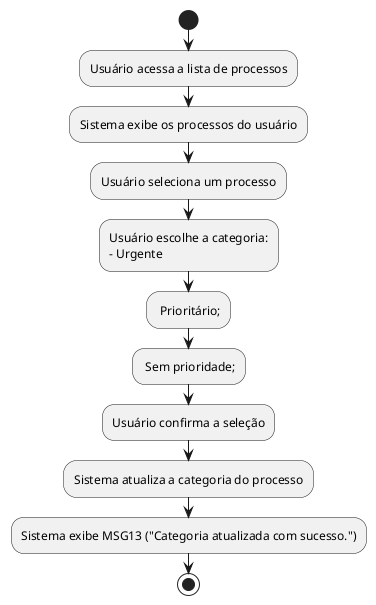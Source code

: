@startuml
start

:Usuário acessa a lista de processos;
:Sistema exibe os processos do usuário;
:Usuário seleciona um processo;
:Usuário escolhe a categoria:
- Urgente;
- Prioritário;
- Sem prioridade;
:Usuário confirma a seleção;
:Sistema atualiza a categoria do processo;
:Sistema exibe MSG13 ("Categoria atualizada com sucesso.");

stop
@enduml
